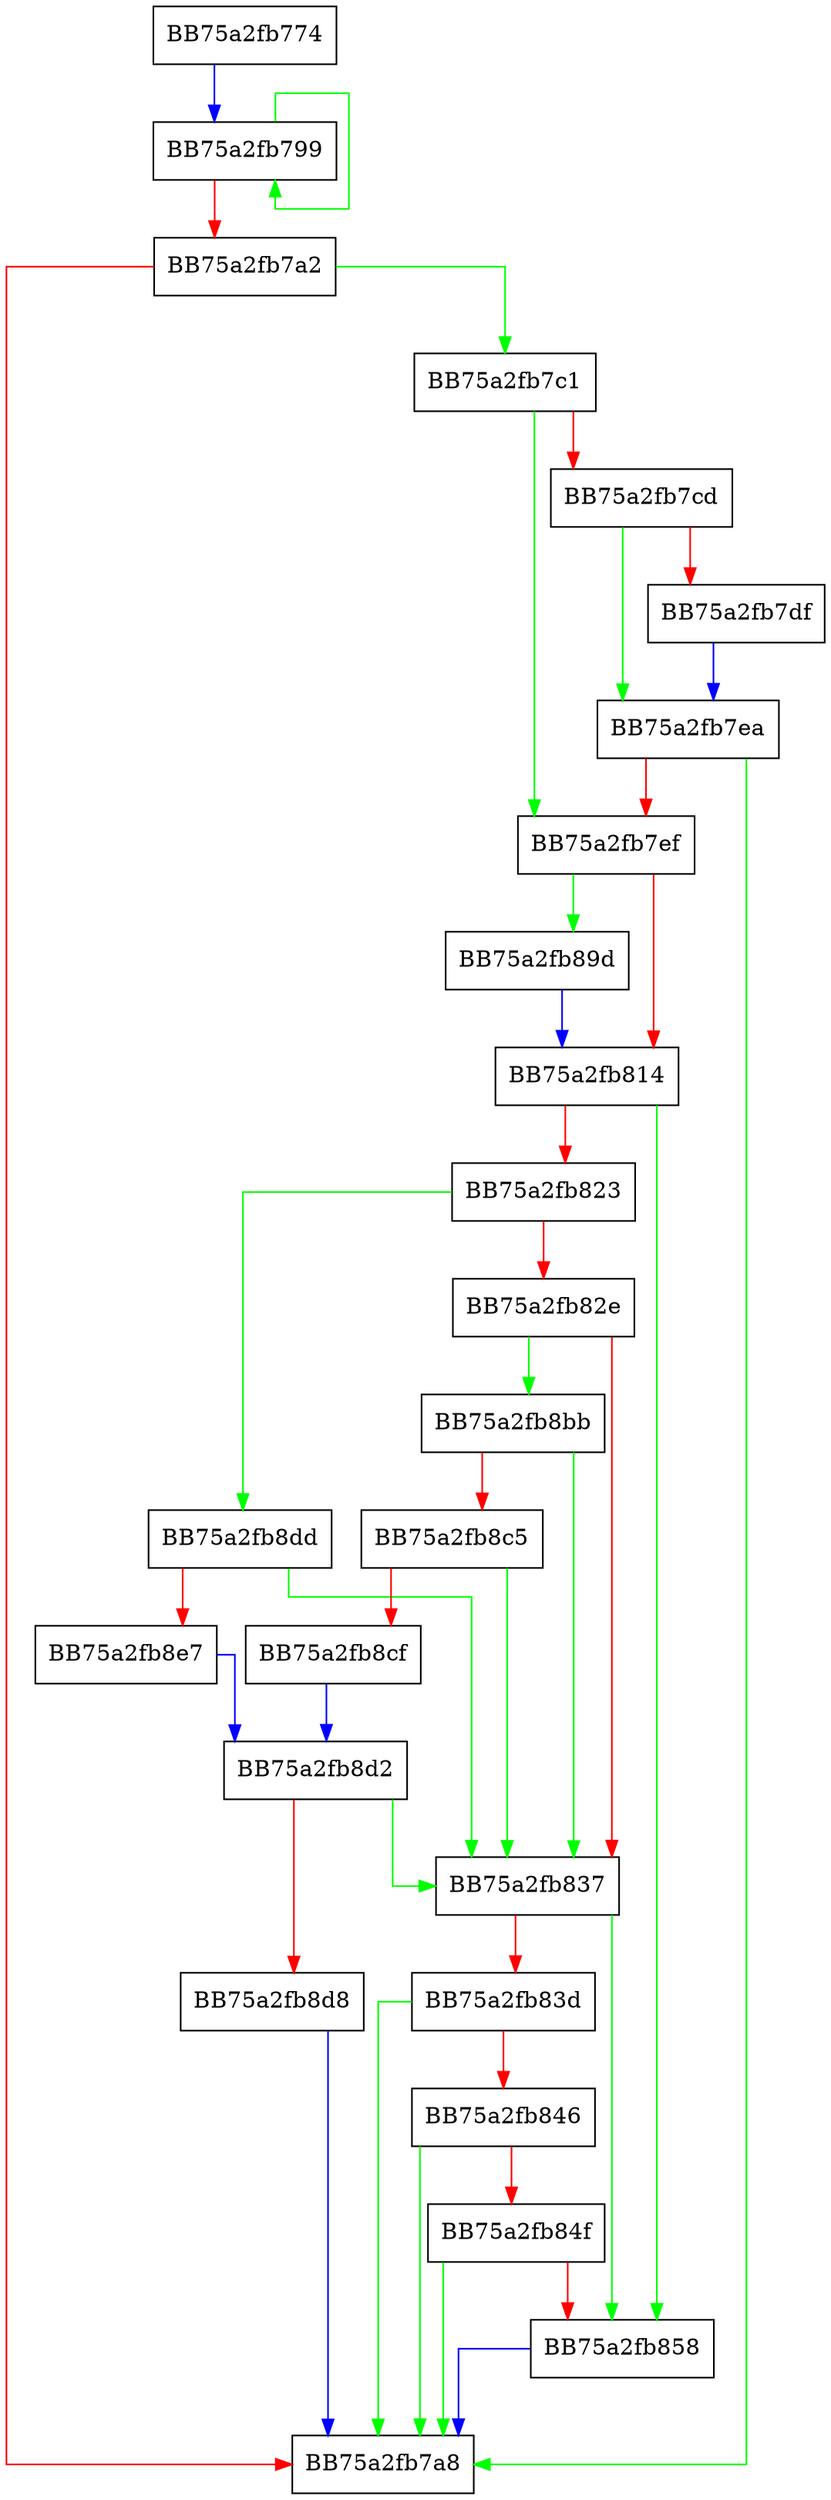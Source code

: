 digraph DOH97 {
  node [shape="box"];
  graph [splines=ortho];
  BB75a2fb774 -> BB75a2fb799 [color="blue"];
  BB75a2fb799 -> BB75a2fb799 [color="green"];
  BB75a2fb799 -> BB75a2fb7a2 [color="red"];
  BB75a2fb7a2 -> BB75a2fb7c1 [color="green"];
  BB75a2fb7a2 -> BB75a2fb7a8 [color="red"];
  BB75a2fb7c1 -> BB75a2fb7ef [color="green"];
  BB75a2fb7c1 -> BB75a2fb7cd [color="red"];
  BB75a2fb7cd -> BB75a2fb7ea [color="green"];
  BB75a2fb7cd -> BB75a2fb7df [color="red"];
  BB75a2fb7df -> BB75a2fb7ea [color="blue"];
  BB75a2fb7ea -> BB75a2fb7a8 [color="green"];
  BB75a2fb7ea -> BB75a2fb7ef [color="red"];
  BB75a2fb7ef -> BB75a2fb89d [color="green"];
  BB75a2fb7ef -> BB75a2fb814 [color="red"];
  BB75a2fb814 -> BB75a2fb858 [color="green"];
  BB75a2fb814 -> BB75a2fb823 [color="red"];
  BB75a2fb823 -> BB75a2fb8dd [color="green"];
  BB75a2fb823 -> BB75a2fb82e [color="red"];
  BB75a2fb82e -> BB75a2fb8bb [color="green"];
  BB75a2fb82e -> BB75a2fb837 [color="red"];
  BB75a2fb837 -> BB75a2fb858 [color="green"];
  BB75a2fb837 -> BB75a2fb83d [color="red"];
  BB75a2fb83d -> BB75a2fb7a8 [color="green"];
  BB75a2fb83d -> BB75a2fb846 [color="red"];
  BB75a2fb846 -> BB75a2fb7a8 [color="green"];
  BB75a2fb846 -> BB75a2fb84f [color="red"];
  BB75a2fb84f -> BB75a2fb7a8 [color="green"];
  BB75a2fb84f -> BB75a2fb858 [color="red"];
  BB75a2fb858 -> BB75a2fb7a8 [color="blue"];
  BB75a2fb89d -> BB75a2fb814 [color="blue"];
  BB75a2fb8bb -> BB75a2fb837 [color="green"];
  BB75a2fb8bb -> BB75a2fb8c5 [color="red"];
  BB75a2fb8c5 -> BB75a2fb837 [color="green"];
  BB75a2fb8c5 -> BB75a2fb8cf [color="red"];
  BB75a2fb8cf -> BB75a2fb8d2 [color="blue"];
  BB75a2fb8d2 -> BB75a2fb837 [color="green"];
  BB75a2fb8d2 -> BB75a2fb8d8 [color="red"];
  BB75a2fb8d8 -> BB75a2fb7a8 [color="blue"];
  BB75a2fb8dd -> BB75a2fb837 [color="green"];
  BB75a2fb8dd -> BB75a2fb8e7 [color="red"];
  BB75a2fb8e7 -> BB75a2fb8d2 [color="blue"];
}